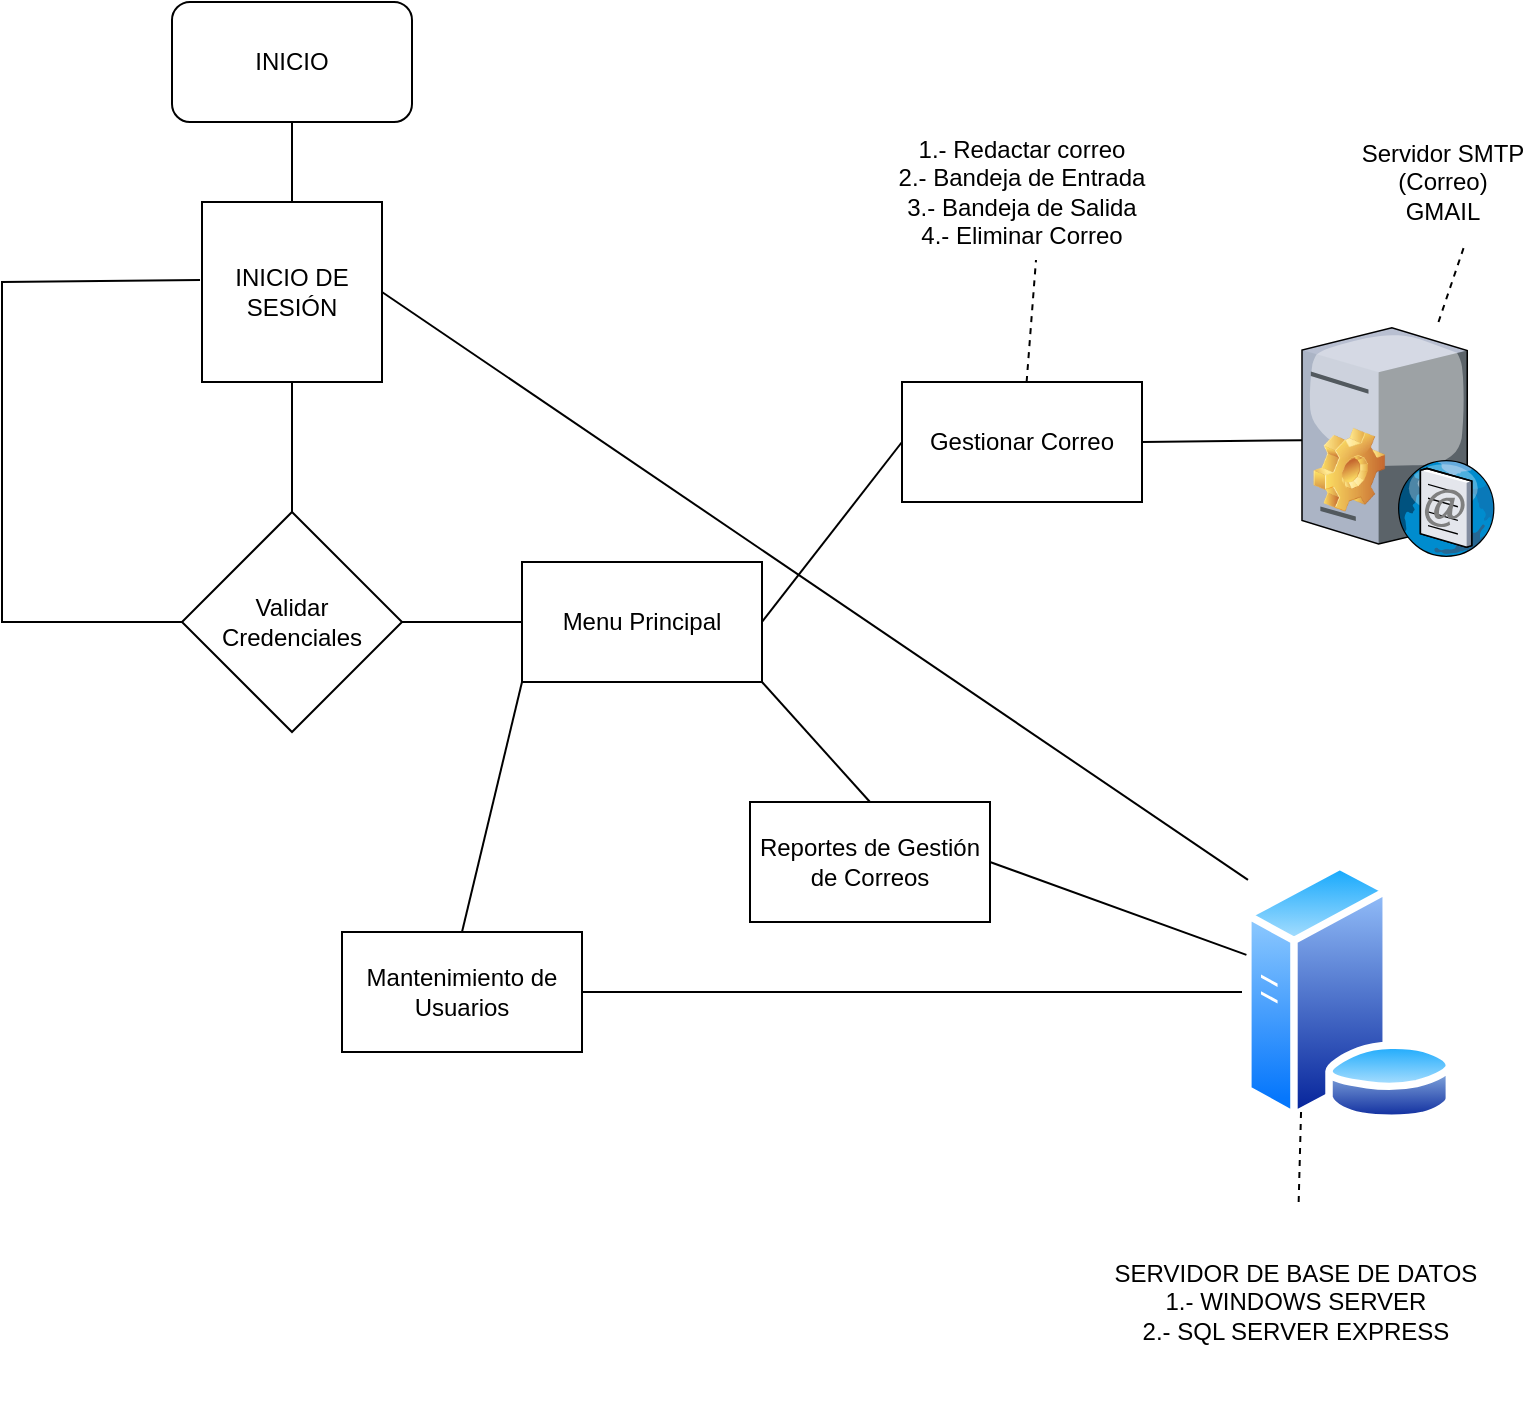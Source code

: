<mxfile version="24.7.16">
  <diagram name="Página-1" id="oD2jVdTmLFTgkb-JgAFI">
    <mxGraphModel dx="1434" dy="746" grid="1" gridSize="10" guides="1" tooltips="1" connect="1" arrows="1" fold="1" page="1" pageScale="1" pageWidth="827" pageHeight="1169" math="0" shadow="0">
      <root>
        <mxCell id="0" />
        <mxCell id="1" parent="0" />
        <mxCell id="BYQ6nLd5p58p7Mj93vRJ-2" value="INICIO" style="rounded=1;whiteSpace=wrap;html=1;" vertex="1" parent="1">
          <mxGeometry x="125" y="20" width="120" height="60" as="geometry" />
        </mxCell>
        <mxCell id="BYQ6nLd5p58p7Mj93vRJ-3" value="INICIO DE SESIÓN" style="whiteSpace=wrap;html=1;aspect=fixed;" vertex="1" parent="1">
          <mxGeometry x="140" y="120" width="90" height="90" as="geometry" />
        </mxCell>
        <mxCell id="BYQ6nLd5p58p7Mj93vRJ-4" value="" style="endArrow=none;html=1;rounded=0;entryX=0.5;entryY=1;entryDx=0;entryDy=0;exitX=0.5;exitY=0;exitDx=0;exitDy=0;" edge="1" parent="1" source="BYQ6nLd5p58p7Mj93vRJ-3" target="BYQ6nLd5p58p7Mj93vRJ-2">
          <mxGeometry width="50" height="50" relative="1" as="geometry">
            <mxPoint x="35" y="120" as="sourcePoint" />
            <mxPoint x="85" y="70" as="targetPoint" />
          </mxGeometry>
        </mxCell>
        <mxCell id="BYQ6nLd5p58p7Mj93vRJ-5" value="Validar Credenciales" style="rhombus;whiteSpace=wrap;html=1;" vertex="1" parent="1">
          <mxGeometry x="130" y="275" width="110" height="110" as="geometry" />
        </mxCell>
        <mxCell id="BYQ6nLd5p58p7Mj93vRJ-6" value="" style="endArrow=none;html=1;rounded=0;entryX=0.5;entryY=1;entryDx=0;entryDy=0;exitX=0.5;exitY=0;exitDx=0;exitDy=0;" edge="1" parent="1" source="BYQ6nLd5p58p7Mj93vRJ-5" target="BYQ6nLd5p58p7Mj93vRJ-3">
          <mxGeometry width="50" height="50" relative="1" as="geometry">
            <mxPoint x="40" y="260" as="sourcePoint" />
            <mxPoint x="90" y="210" as="targetPoint" />
          </mxGeometry>
        </mxCell>
        <mxCell id="BYQ6nLd5p58p7Mj93vRJ-7" value="Menu Principal" style="rounded=0;whiteSpace=wrap;html=1;" vertex="1" parent="1">
          <mxGeometry x="300" y="300" width="120" height="60" as="geometry" />
        </mxCell>
        <mxCell id="BYQ6nLd5p58p7Mj93vRJ-8" value="" style="endArrow=none;html=1;rounded=0;exitX=1;exitY=0.5;exitDx=0;exitDy=0;entryX=0;entryY=0.5;entryDx=0;entryDy=0;" edge="1" parent="1" source="BYQ6nLd5p58p7Mj93vRJ-5" target="BYQ6nLd5p58p7Mj93vRJ-7">
          <mxGeometry width="50" height="50" relative="1" as="geometry">
            <mxPoint x="390" y="410" as="sourcePoint" />
            <mxPoint x="440" y="360" as="targetPoint" />
          </mxGeometry>
        </mxCell>
        <mxCell id="BYQ6nLd5p58p7Mj93vRJ-9" value="" style="endArrow=none;html=1;rounded=0;entryX=0;entryY=0.5;entryDx=0;entryDy=0;entryPerimeter=0;exitX=-0.011;exitY=0.433;exitDx=0;exitDy=0;exitPerimeter=0;" edge="1" parent="1" source="BYQ6nLd5p58p7Mj93vRJ-3" target="BYQ6nLd5p58p7Mj93vRJ-5">
          <mxGeometry width="50" height="50" relative="1" as="geometry">
            <mxPoint x="40" y="350" as="sourcePoint" />
            <mxPoint x="90" y="300" as="targetPoint" />
            <Array as="points">
              <mxPoint x="40" y="160" />
              <mxPoint x="40" y="330" />
            </Array>
          </mxGeometry>
        </mxCell>
        <mxCell id="BYQ6nLd5p58p7Mj93vRJ-10" value="Gestionar Correo" style="rounded=0;whiteSpace=wrap;html=1;" vertex="1" parent="1">
          <mxGeometry x="490" y="210" width="120" height="60" as="geometry" />
        </mxCell>
        <mxCell id="BYQ6nLd5p58p7Mj93vRJ-11" value="" style="endArrow=none;html=1;rounded=0;entryX=0;entryY=0.5;entryDx=0;entryDy=0;exitX=1;exitY=0.5;exitDx=0;exitDy=0;" edge="1" parent="1" source="BYQ6nLd5p58p7Mj93vRJ-7" target="BYQ6nLd5p58p7Mj93vRJ-10">
          <mxGeometry width="50" height="50" relative="1" as="geometry">
            <mxPoint x="390" y="410" as="sourcePoint" />
            <mxPoint x="440" y="360" as="targetPoint" />
          </mxGeometry>
        </mxCell>
        <mxCell id="BYQ6nLd5p58p7Mj93vRJ-12" value="1.- Redactar correo&lt;div&gt;2.- Bandeja de Entrada&lt;/div&gt;&lt;div&gt;3.- Bandeja de Salida&lt;/div&gt;&lt;div&gt;4.- Eliminar Correo&lt;/div&gt;" style="text;html=1;align=center;verticalAlign=middle;whiteSpace=wrap;rounded=0;" vertex="1" parent="1">
          <mxGeometry x="480" y="80" width="140" height="70" as="geometry" />
        </mxCell>
        <mxCell id="BYQ6nLd5p58p7Mj93vRJ-13" value="" style="endArrow=none;dashed=1;html=1;rounded=0;entryX=0.55;entryY=0.986;entryDx=0;entryDy=0;entryPerimeter=0;" edge="1" parent="1" source="BYQ6nLd5p58p7Mj93vRJ-10" target="BYQ6nLd5p58p7Mj93vRJ-12">
          <mxGeometry width="50" height="50" relative="1" as="geometry">
            <mxPoint x="390" y="410" as="sourcePoint" />
            <mxPoint x="440" y="360" as="targetPoint" />
          </mxGeometry>
        </mxCell>
        <mxCell id="BYQ6nLd5p58p7Mj93vRJ-16" value="" style="group" vertex="1" connectable="0" parent="1">
          <mxGeometry x="690" y="180" width="100" height="150" as="geometry" />
        </mxCell>
        <mxCell id="BYQ6nLd5p58p7Mj93vRJ-15" value="" style="verticalLabelPosition=bottom;sketch=0;aspect=fixed;html=1;verticalAlign=top;strokeColor=none;align=center;outlineConnect=0;shape=mxgraph.citrix.smtp_server;" vertex="1" parent="BYQ6nLd5p58p7Mj93vRJ-16">
          <mxGeometry width="96.774" height="117.152" as="geometry" />
        </mxCell>
        <mxCell id="BYQ6nLd5p58p7Mj93vRJ-14" value="" style="shape=image;html=1;verticalLabelPosition=bottom;verticalAlign=top;imageAspect=1;aspect=fixed;image=img/clipart/Gear_128x128.png" vertex="1" parent="BYQ6nLd5p58p7Mj93vRJ-16">
          <mxGeometry x="5.697" y="52.941" width="35.835" height="42.037" as="geometry" />
        </mxCell>
        <mxCell id="BYQ6nLd5p58p7Mj93vRJ-17" value="" style="endArrow=none;html=1;rounded=0;exitX=1;exitY=0.5;exitDx=0;exitDy=0;" edge="1" parent="1" source="BYQ6nLd5p58p7Mj93vRJ-10" target="BYQ6nLd5p58p7Mj93vRJ-15">
          <mxGeometry width="50" height="50" relative="1" as="geometry">
            <mxPoint x="390" y="410" as="sourcePoint" />
            <mxPoint x="440" y="360" as="targetPoint" />
          </mxGeometry>
        </mxCell>
        <mxCell id="BYQ6nLd5p58p7Mj93vRJ-18" value="Reportes de Gestión de Correos" style="rounded=0;whiteSpace=wrap;html=1;" vertex="1" parent="1">
          <mxGeometry x="414" y="420" width="120" height="60" as="geometry" />
        </mxCell>
        <mxCell id="BYQ6nLd5p58p7Mj93vRJ-19" value="Mantenimiento de Usuarios" style="rounded=0;whiteSpace=wrap;html=1;" vertex="1" parent="1">
          <mxGeometry x="210" y="485" width="120" height="60" as="geometry" />
        </mxCell>
        <mxCell id="BYQ6nLd5p58p7Mj93vRJ-20" value="" style="endArrow=none;html=1;rounded=0;entryX=1;entryY=1;entryDx=0;entryDy=0;exitX=0.5;exitY=0;exitDx=0;exitDy=0;" edge="1" parent="1" source="BYQ6nLd5p58p7Mj93vRJ-18" target="BYQ6nLd5p58p7Mj93vRJ-7">
          <mxGeometry width="50" height="50" relative="1" as="geometry">
            <mxPoint x="390" y="410" as="sourcePoint" />
            <mxPoint x="440" y="360" as="targetPoint" />
          </mxGeometry>
        </mxCell>
        <mxCell id="BYQ6nLd5p58p7Mj93vRJ-21" value="" style="endArrow=none;html=1;rounded=0;exitX=0.5;exitY=0;exitDx=0;exitDy=0;entryX=0;entryY=1;entryDx=0;entryDy=0;" edge="1" parent="1" source="BYQ6nLd5p58p7Mj93vRJ-19" target="BYQ6nLd5p58p7Mj93vRJ-7">
          <mxGeometry width="50" height="50" relative="1" as="geometry">
            <mxPoint x="390" y="410" as="sourcePoint" />
            <mxPoint x="440" y="360" as="targetPoint" />
          </mxGeometry>
        </mxCell>
        <mxCell id="BYQ6nLd5p58p7Mj93vRJ-24" value="" style="image;aspect=fixed;perimeter=ellipsePerimeter;html=1;align=center;shadow=0;dashed=0;spacingTop=3;image=img/lib/active_directory/database_server.svg;" vertex="1" parent="1">
          <mxGeometry x="660" y="450" width="106.6" height="130" as="geometry" />
        </mxCell>
        <mxCell id="BYQ6nLd5p58p7Mj93vRJ-25" value="" style="endArrow=none;html=1;rounded=0;entryX=1;entryY=0.5;entryDx=0;entryDy=0;" edge="1" parent="1" source="BYQ6nLd5p58p7Mj93vRJ-24" target="BYQ6nLd5p58p7Mj93vRJ-18">
          <mxGeometry width="50" height="50" relative="1" as="geometry">
            <mxPoint x="390" y="410" as="sourcePoint" />
            <mxPoint x="440" y="360" as="targetPoint" />
          </mxGeometry>
        </mxCell>
        <mxCell id="BYQ6nLd5p58p7Mj93vRJ-26" value="" style="endArrow=none;html=1;rounded=0;exitX=1;exitY=0.5;exitDx=0;exitDy=0;entryX=0;entryY=0.5;entryDx=0;entryDy=0;" edge="1" parent="1" source="BYQ6nLd5p58p7Mj93vRJ-19" target="BYQ6nLd5p58p7Mj93vRJ-24">
          <mxGeometry width="50" height="50" relative="1" as="geometry">
            <mxPoint x="390" y="410" as="sourcePoint" />
            <mxPoint x="440" y="360" as="targetPoint" />
          </mxGeometry>
        </mxCell>
        <mxCell id="BYQ6nLd5p58p7Mj93vRJ-28" value="" style="endArrow=none;html=1;rounded=0;exitX=1;exitY=0.5;exitDx=0;exitDy=0;entryX=0.028;entryY=0.069;entryDx=0;entryDy=0;entryPerimeter=0;" edge="1" parent="1" source="BYQ6nLd5p58p7Mj93vRJ-3" target="BYQ6nLd5p58p7Mj93vRJ-24">
          <mxGeometry width="50" height="50" relative="1" as="geometry">
            <mxPoint x="390" y="410" as="sourcePoint" />
            <mxPoint x="440" y="360" as="targetPoint" />
          </mxGeometry>
        </mxCell>
        <mxCell id="BYQ6nLd5p58p7Mj93vRJ-29" value="SERVIDOR DE BASE DE DATOS&lt;div&gt;1.- WINDOWS SERVER&lt;/div&gt;&lt;div&gt;2.- SQL SERVER EXPRESS&lt;/div&gt;" style="text;html=1;align=center;verticalAlign=middle;whiteSpace=wrap;rounded=0;" vertex="1" parent="1">
          <mxGeometry x="590" y="620" width="194" height="100" as="geometry" />
        </mxCell>
        <mxCell id="BYQ6nLd5p58p7Mj93vRJ-30" value="Servidor SMTP&lt;div&gt;(Correo)&lt;/div&gt;&lt;div&gt;GMAIL&lt;/div&gt;" style="text;html=1;align=center;verticalAlign=middle;whiteSpace=wrap;rounded=0;" vertex="1" parent="1">
          <mxGeometry x="717" y="80" width="87" height="60" as="geometry" />
        </mxCell>
        <mxCell id="BYQ6nLd5p58p7Mj93vRJ-31" value="" style="endArrow=none;dashed=1;html=1;rounded=0;entryX=0.626;entryY=1.017;entryDx=0;entryDy=0;entryPerimeter=0;" edge="1" parent="1" source="BYQ6nLd5p58p7Mj93vRJ-15" target="BYQ6nLd5p58p7Mj93vRJ-30">
          <mxGeometry width="50" height="50" relative="1" as="geometry">
            <mxPoint x="390" y="410" as="sourcePoint" />
            <mxPoint x="440" y="360" as="targetPoint" />
          </mxGeometry>
        </mxCell>
        <mxCell id="BYQ6nLd5p58p7Mj93vRJ-32" value="" style="endArrow=none;dashed=1;html=1;rounded=0;entryX=0.25;entryY=1;entryDx=0;entryDy=0;" edge="1" parent="1" source="BYQ6nLd5p58p7Mj93vRJ-29" target="BYQ6nLd5p58p7Mj93vRJ-24">
          <mxGeometry width="50" height="50" relative="1" as="geometry">
            <mxPoint x="534" y="620" as="sourcePoint" />
            <mxPoint x="584" y="570" as="targetPoint" />
          </mxGeometry>
        </mxCell>
      </root>
    </mxGraphModel>
  </diagram>
</mxfile>
